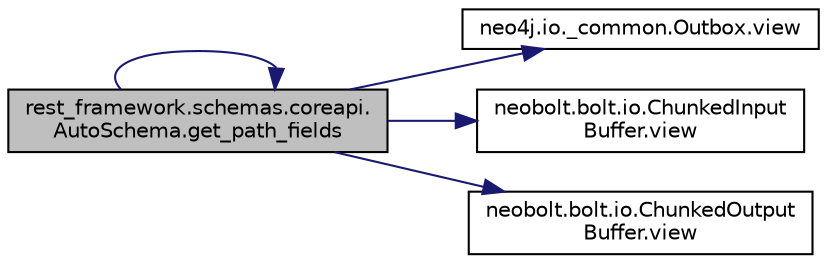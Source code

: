 digraph "rest_framework.schemas.coreapi.AutoSchema.get_path_fields"
{
 // LATEX_PDF_SIZE
  edge [fontname="Helvetica",fontsize="10",labelfontname="Helvetica",labelfontsize="10"];
  node [fontname="Helvetica",fontsize="10",shape=record];
  rankdir="LR";
  Node1 [label="rest_framework.schemas.coreapi.\lAutoSchema.get_path_fields",height=0.2,width=0.4,color="black", fillcolor="grey75", style="filled", fontcolor="black",tooltip=" "];
  Node1 -> Node1 [color="midnightblue",fontsize="10",style="solid",fontname="Helvetica"];
  Node1 -> Node2 [color="midnightblue",fontsize="10",style="solid",fontname="Helvetica"];
  Node2 [label="neo4j.io._common.Outbox.view",height=0.2,width=0.4,color="black", fillcolor="white", style="filled",URL="$d0/dce/classneo4j_1_1io_1_1__common_1_1_outbox.html#ad91c4c746fd60f3deaf98b933bcec308",tooltip=" "];
  Node1 -> Node3 [color="midnightblue",fontsize="10",style="solid",fontname="Helvetica"];
  Node3 [label="neobolt.bolt.io.ChunkedInput\lBuffer.view",height=0.2,width=0.4,color="black", fillcolor="white", style="filled",URL="$da/de1/classneobolt_1_1bolt_1_1io_1_1_chunked_input_buffer.html#a83f5770bf774457602a24d84ec2a5df0",tooltip=" "];
  Node1 -> Node4 [color="midnightblue",fontsize="10",style="solid",fontname="Helvetica"];
  Node4 [label="neobolt.bolt.io.ChunkedOutput\lBuffer.view",height=0.2,width=0.4,color="black", fillcolor="white", style="filled",URL="$d1/d4e/classneobolt_1_1bolt_1_1io_1_1_chunked_output_buffer.html#ad6b12fc9f3203a3786b4065caf469488",tooltip=" "];
}
